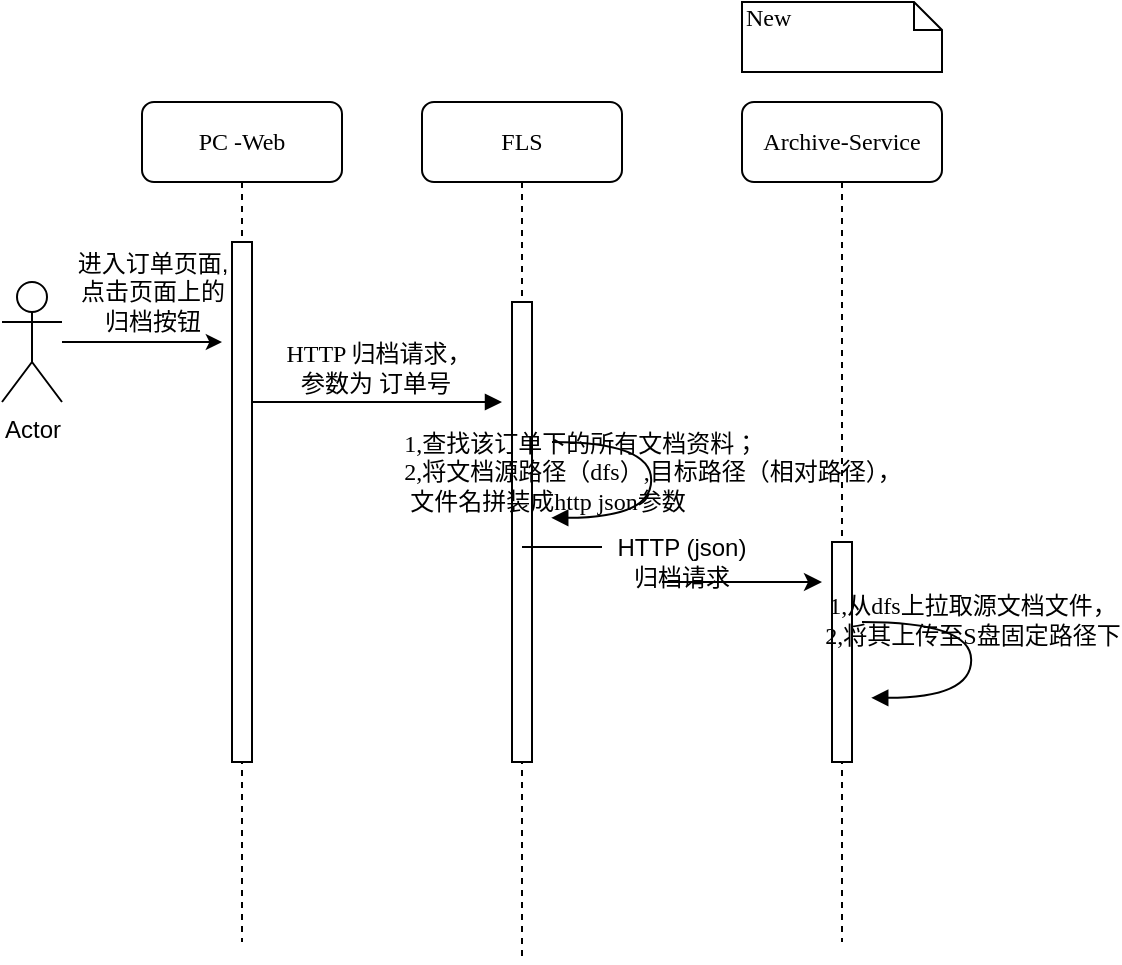 <mxfile version="14.9.3" type="github">
  <diagram name="Page-1" id="13e1069c-82ec-6db2-03f1-153e76fe0fe0">
    <mxGraphModel dx="582" dy="410" grid="1" gridSize="10" guides="1" tooltips="1" connect="1" arrows="1" fold="1" page="1" pageScale="1" pageWidth="1100" pageHeight="850" background="none" math="0" shadow="0">
      <root>
        <mxCell id="0" />
        <mxCell id="1" parent="0" />
        <mxCell id="7baba1c4bc27f4b0-2" value="FLS" style="shape=umlLifeline;perimeter=lifelinePerimeter;whiteSpace=wrap;html=1;container=1;collapsible=0;recursiveResize=0;outlineConnect=0;rounded=1;shadow=0;comic=0;labelBackgroundColor=none;strokeWidth=1;fontFamily=Verdana;fontSize=12;align=center;" parent="1" vertex="1">
          <mxGeometry x="240" y="80" width="100" height="430" as="geometry" />
        </mxCell>
        <mxCell id="7baba1c4bc27f4b0-10" value="" style="html=1;points=[];perimeter=orthogonalPerimeter;rounded=0;shadow=0;comic=0;labelBackgroundColor=none;strokeWidth=1;fontFamily=Verdana;fontSize=12;align=center;" parent="7baba1c4bc27f4b0-2" vertex="1">
          <mxGeometry x="45" y="100" width="10" height="230" as="geometry" />
        </mxCell>
        <mxCell id="7baba1c4bc27f4b0-3" value="Archive-Service" style="shape=umlLifeline;perimeter=lifelinePerimeter;whiteSpace=wrap;html=1;container=1;collapsible=0;recursiveResize=0;outlineConnect=0;rounded=1;shadow=0;comic=0;labelBackgroundColor=none;strokeWidth=1;fontFamily=Verdana;fontSize=12;align=center;" parent="1" vertex="1">
          <mxGeometry x="400" y="80" width="100" height="420" as="geometry" />
        </mxCell>
        <mxCell id="7baba1c4bc27f4b0-13" value="" style="html=1;points=[];perimeter=orthogonalPerimeter;rounded=0;shadow=0;comic=0;labelBackgroundColor=none;strokeWidth=1;fontFamily=Verdana;fontSize=12;align=center;" parent="7baba1c4bc27f4b0-3" vertex="1">
          <mxGeometry x="45" y="220" width="10" height="110" as="geometry" />
        </mxCell>
        <mxCell id="7baba1c4bc27f4b0-8" value="PC -Web" style="shape=umlLifeline;perimeter=lifelinePerimeter;whiteSpace=wrap;html=1;container=1;collapsible=0;recursiveResize=0;outlineConnect=0;rounded=1;shadow=0;comic=0;labelBackgroundColor=none;strokeWidth=1;fontFamily=Verdana;fontSize=12;align=center;" parent="1" vertex="1">
          <mxGeometry x="100" y="80" width="100" height="420" as="geometry" />
        </mxCell>
        <mxCell id="7baba1c4bc27f4b0-9" value="" style="html=1;points=[];perimeter=orthogonalPerimeter;rounded=0;shadow=0;comic=0;labelBackgroundColor=none;strokeWidth=1;fontFamily=Verdana;fontSize=12;align=center;" parent="7baba1c4bc27f4b0-8" vertex="1">
          <mxGeometry x="45" y="70" width="10" height="260" as="geometry" />
        </mxCell>
        <mxCell id="7baba1c4bc27f4b0-11" value="HTTP 归档请求，&lt;br&gt;参数为 订单号&amp;nbsp;" style="html=1;verticalAlign=bottom;endArrow=block;labelBackgroundColor=none;fontFamily=Verdana;fontSize=12;edgeStyle=elbowEdgeStyle;elbow=vertical;" parent="1" source="7baba1c4bc27f4b0-9" edge="1">
          <mxGeometry relative="1" as="geometry">
            <mxPoint x="220" y="190" as="sourcePoint" />
            <mxPoint x="280" y="230" as="targetPoint" />
            <Array as="points">
              <mxPoint x="240" y="230" />
              <mxPoint x="250" y="240" />
              <mxPoint x="200" y="220" />
              <mxPoint x="200" y="260" />
              <mxPoint x="200" y="230" />
            </Array>
          </mxGeometry>
        </mxCell>
        <mxCell id="7baba1c4bc27f4b0-42" value="New" style="shape=note;whiteSpace=wrap;html=1;size=14;verticalAlign=top;align=left;spacingTop=-6;rounded=0;shadow=0;comic=0;labelBackgroundColor=none;strokeWidth=1;fontFamily=Verdana;fontSize=12" parent="1" vertex="1">
          <mxGeometry x="400" y="30" width="100" height="35" as="geometry" />
        </mxCell>
        <mxCell id="vSb9nxsdY4qRidCgBQRf-4" value="进入订单页面,&lt;br&gt;点击页面上的&lt;br&gt;归档按钮" style="text;html=1;align=center;verticalAlign=middle;resizable=0;points=[];autosize=1;strokeColor=none;" vertex="1" parent="1">
          <mxGeometry x="60" y="150" width="90" height="50" as="geometry" />
        </mxCell>
        <mxCell id="vSb9nxsdY4qRidCgBQRf-9" style="edgeStyle=orthogonalEdgeStyle;rounded=0;orthogonalLoop=1;jettySize=auto;html=1;endWidth=16;endSize=5.08;" edge="1" parent="1" source="vSb9nxsdY4qRidCgBQRf-8">
          <mxGeometry relative="1" as="geometry">
            <mxPoint x="140" y="200" as="targetPoint" />
          </mxGeometry>
        </mxCell>
        <mxCell id="vSb9nxsdY4qRidCgBQRf-8" value="Actor" style="shape=umlActor;verticalLabelPosition=bottom;verticalAlign=top;html=1;outlineConnect=0;" vertex="1" parent="1">
          <mxGeometry x="30" y="170" width="30" height="60" as="geometry" />
        </mxCell>
        <mxCell id="vSb9nxsdY4qRidCgBQRf-13" value="&lt;div style=&quot;text-align: left&quot;&gt;&lt;span&gt;1,查找该订单下的所有文档资料；&lt;/span&gt;&lt;/div&gt;&lt;div style=&quot;text-align: left&quot;&gt;&lt;span&gt;2,将文档源路径（dfs）,目标路径（相对路径），&lt;/span&gt;&lt;/div&gt;&lt;div style=&quot;text-align: left&quot;&gt;&lt;span&gt;&lt;span style=&quot;white-space: pre&quot;&gt;	&lt;/span&gt;文件名拼装成http json参数&lt;br&gt;&lt;/span&gt;&lt;/div&gt;" style="html=1;verticalAlign=bottom;endArrow=block;labelBackgroundColor=none;fontFamily=Verdana;fontSize=12;elbow=vertical;edgeStyle=orthogonalEdgeStyle;curved=1;entryX=1;entryY=0.286;entryPerimeter=0;align=center;" edge="1" parent="1">
          <mxGeometry x="0.273" relative="1" as="geometry">
            <mxPoint x="305" y="250" as="sourcePoint" />
            <mxPoint x="304.62" y="287.92" as="targetPoint" />
            <Array as="points">
              <mxPoint x="354.62" y="249.9" />
              <mxPoint x="354.62" y="287.9" />
            </Array>
            <mxPoint y="1" as="offset" />
          </mxGeometry>
        </mxCell>
        <mxCell id="vSb9nxsdY4qRidCgBQRf-14" value="" style="endArrow=classic;html=1;startArrow=none;" edge="1" parent="1" source="vSb9nxsdY4qRidCgBQRf-15">
          <mxGeometry width="50" height="50" relative="1" as="geometry">
            <mxPoint x="390" y="260" as="sourcePoint" />
            <mxPoint x="440" y="320" as="targetPoint" />
            <Array as="points">
              <mxPoint x="360" y="320" />
            </Array>
          </mxGeometry>
        </mxCell>
        <mxCell id="vSb9nxsdY4qRidCgBQRf-15" value="HTTP (json) 归档请求" style="text;html=1;strokeColor=none;fillColor=none;align=center;verticalAlign=middle;whiteSpace=wrap;rounded=0;" vertex="1" parent="1">
          <mxGeometry x="330" y="300" width="80" height="20" as="geometry" />
        </mxCell>
        <mxCell id="vSb9nxsdY4qRidCgBQRf-16" value="" style="endArrow=none;html=1;" edge="1" parent="1" source="7baba1c4bc27f4b0-2" target="vSb9nxsdY4qRidCgBQRf-15">
          <mxGeometry width="50" height="50" relative="1" as="geometry">
            <mxPoint x="289.5" y="320" as="sourcePoint" />
            <mxPoint x="449.5" y="320" as="targetPoint" />
            <Array as="points" />
          </mxGeometry>
        </mxCell>
        <mxCell id="vSb9nxsdY4qRidCgBQRf-17" value="1,从dfs上拉取源文档文件，&lt;br&gt;2,将其上传至S盘固定路径下" style="html=1;verticalAlign=bottom;endArrow=block;labelBackgroundColor=none;fontFamily=Verdana;fontSize=12;elbow=vertical;edgeStyle=orthogonalEdgeStyle;curved=1;entryX=1;entryY=0.286;entryPerimeter=0;exitX=1.038;exitY=0.345;exitPerimeter=0;" edge="1" parent="1">
          <mxGeometry relative="1" as="geometry">
            <mxPoint x="460.0" y="340" as="sourcePoint" />
            <mxPoint x="464.62" y="377.92" as="targetPoint" />
            <Array as="points">
              <mxPoint x="514.62" y="339.9" />
              <mxPoint x="514.62" y="377.9" />
            </Array>
          </mxGeometry>
        </mxCell>
      </root>
    </mxGraphModel>
  </diagram>
</mxfile>
